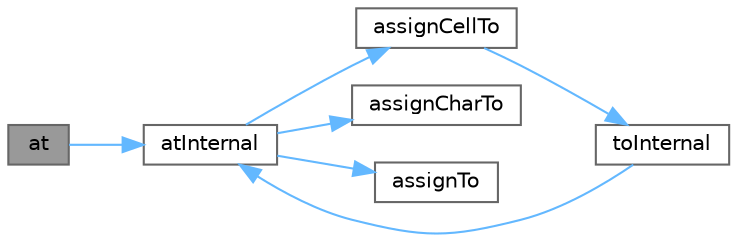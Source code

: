 digraph "at"
{
 // LATEX_PDF_SIZE
  bgcolor="transparent";
  edge [fontname=Helvetica,fontsize=10,labelfontname=Helvetica,labelfontsize=10];
  node [fontname=Helvetica,fontsize=10,shape=box,height=0.2,width=0.4];
  rankdir="LR";
  Node1 [id="Node000001",label="at",height=0.2,width=0.4,color="gray40", fillcolor="grey60", style="filled", fontcolor="black",tooltip="Template for element accessor."];
  Node1 -> Node2 [id="edge1_Node000001_Node000002",color="steelblue1",style="solid",tooltip=" "];
  Node2 [id="Node000002",label="atInternal",height=0.2,width=0.4,color="grey40", fillcolor="white", style="filled",URL="$classmexplus_1_1_mx_array.html#a3999c1f1ba6d93093b173309fffaff2b",tooltip="Templated mxArray getters"];
  Node2 -> Node3 [id="edge2_Node000002_Node000003",color="steelblue1",style="solid",tooltip=" "];
  Node3 [id="Node000003",label="assignCellTo",height=0.2,width=0.4,color="grey40", fillcolor="white", style="filled",URL="$classmexplus_1_1_mx_array.html#a49040f092fc1f61875eb27596578be7f",tooltip="Explicit cell element assignment."];
  Node3 -> Node4 [id="edge3_Node000003_Node000004",color="steelblue1",style="solid",tooltip=" "];
  Node4 [id="Node000004",label="toInternal",height=0.2,width=0.4,color="grey40", fillcolor="white", style="filled",URL="$classmexplus_1_1_mx_array.html#a3e4abfd8efe8b2285741c5163bacdded",tooltip="Templated mxArray exporters"];
  Node4 -> Node2 [id="edge4_Node000004_Node000002",color="steelblue1",style="solid",tooltip=" "];
  Node2 -> Node5 [id="edge5_Node000002_Node000005",color="steelblue1",style="solid",tooltip=" "];
  Node5 [id="Node000005",label="assignCharTo",height=0.2,width=0.4,color="grey40", fillcolor="white", style="filled",URL="$classmexplus_1_1_mx_array.html#a35e4f2ffdb31ede3bc22a21a533a5d1d",tooltip="Explicit char (signed) element assignment."];
  Node2 -> Node6 [id="edge6_Node000002_Node000006",color="steelblue1",style="solid",tooltip=" "];
  Node6 [id="Node000006",label="assignTo",height=0.2,width=0.4,color="grey40", fillcolor="white", style="filled",URL="$classmexplus_1_1_mx_array.html#a8288de53f4ebbe6cbb90c515b48e1404",tooltip="Assignment helpers (for MxArray.to<type>(value))"];
}
